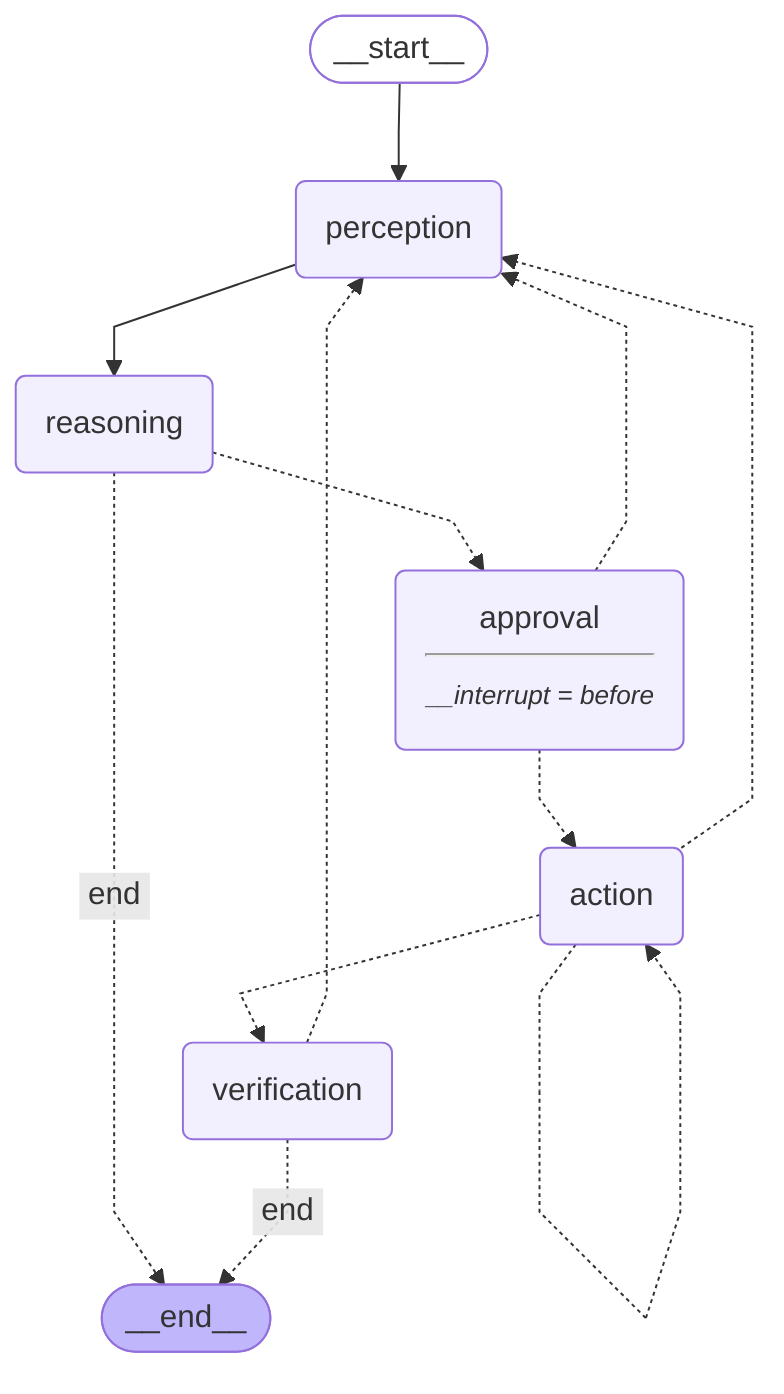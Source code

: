 %%{init: {'flowchart': {'curve': 'linear'}}}%%
graph TD;
	__start__([<p>__start__</p>]):::first
	perception(perception)
	reasoning(reasoning)
	approval(approval<hr/><small><em>__interrupt = before</em></small>)
	action(action)
	verification(verification)
	__end__([<p>__end__</p>]):::last
	__start__ --> perception;
	perception --> reasoning;
	reasoning -.-> approval;
	reasoning -. &nbsp;end&nbsp; .-> __end__;
	approval -.-> action;
	approval -.-> perception;
	action -.-> verification;
	action -.-> perception;
	verification -.-> perception;
	verification -. &nbsp;end&nbsp; .-> __end__;
	action -.-> action;
	classDef default fill:#f2f0ff,line-height:1.2;
	classDef first fill-opacity:0;
	classDef last fill:#bfb6fc;
